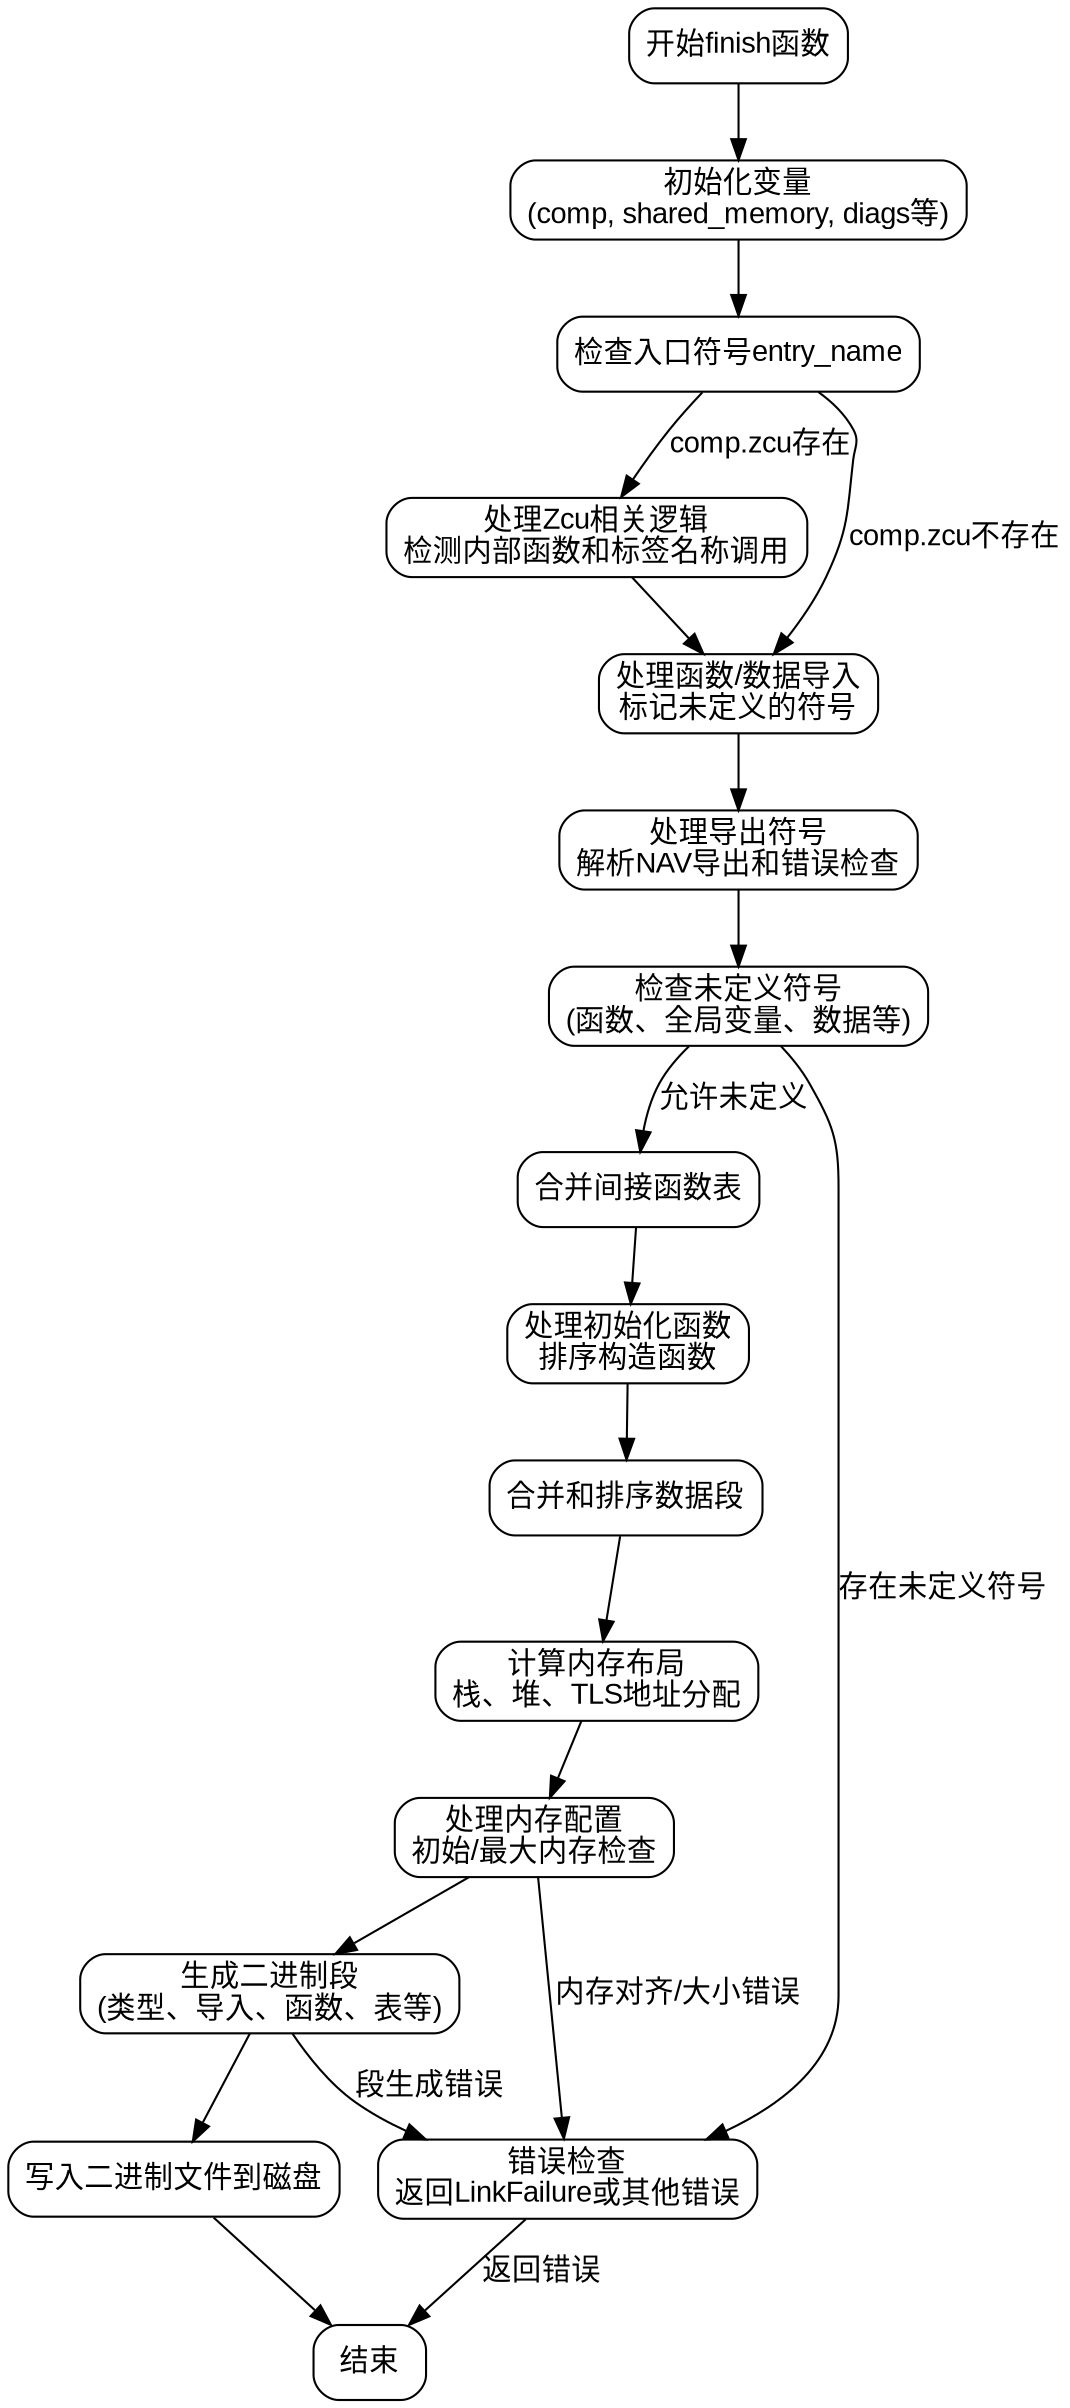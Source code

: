
digraph flowchart {
    node [shape=rectangle, style="rounded", fontname="Arial"];
    edge [fontname="Arial"];

    start [label="开始finish函数"];
    init_vars [label="初始化变量\n(comp, shared_memory, diags等)"];
    check_entry [label="检查入口符号entry_name"];
    process_zcu [label="处理Zcu相关逻辑\n检测内部函数和标签名称调用"];
    handle_imports [label="处理函数/数据导入\n标记未定义的符号"];
    handle_exports [label="处理导出符号\n解析NAV导出和错误检查"];
    check_undefined [label="检查未定义符号\n(函数、全局变量、数据等)"];
    merge_tables [label="合并间接函数表"];
    process_init_funcs [label="处理初始化函数\n排序构造函数"];
    merge_data_segments [label="合并和排序数据段"];
    memory_layout [label="计算内存布局\n栈、堆、TLS地址分配"];
    handle_memory_config [label="处理内存配置\n初始/最大内存检查"];
    generate_sections [label="生成二进制段\n(类型、导入、函数、表等)"];
    write_binary [label="写入二进制文件到磁盘"];
    error_check [label="错误检查\n返回LinkFailure或其他错误"];
    end [label="结束"];

    // 流程连接
    start -> init_vars;
    init_vars -> check_entry;
    check_entry -> process_zcu [label="comp.zcu存在"];
    process_zcu -> handle_imports;
    handle_imports -> handle_exports;
    handle_exports -> check_undefined;
    check_undefined -> error_check [label="存在未定义符号"];
    error_check -> end [label="返回错误"];

    check_undefined -> merge_tables [label="允许未定义"];
    merge_tables -> process_init_funcs;
    process_init_funcs -> merge_data_segments;
    merge_data_segments -> memory_layout;
    memory_layout -> handle_memory_config;
    handle_memory_config -> generate_sections;
    generate_sections -> write_binary;
    write_binary -> end;

    // 条件分支标注
    check_entry -> handle_imports [label="comp.zcu不存在"];
    handle_memory_config -> error_check [label="内存对齐/大小错误"];
    generate_sections -> error_check [label="段生成错误"];
}
